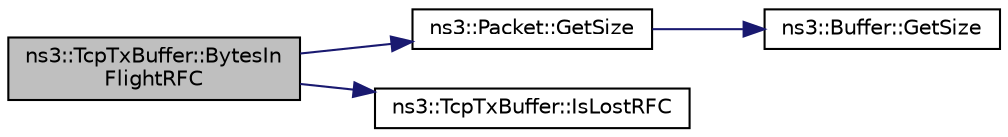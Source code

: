 digraph "ns3::TcpTxBuffer::BytesInFlightRFC"
{
 // LATEX_PDF_SIZE
  edge [fontname="Helvetica",fontsize="10",labelfontname="Helvetica",labelfontsize="10"];
  node [fontname="Helvetica",fontsize="10",shape=record];
  rankdir="LR";
  Node1 [label="ns3::TcpTxBuffer::BytesIn\lFlightRFC",height=0.2,width=0.4,color="black", fillcolor="grey75", style="filled", fontcolor="black",tooltip="Calculate the number of bytes in flight per RFC 6675."];
  Node1 -> Node2 [color="midnightblue",fontsize="10",style="solid",fontname="Helvetica"];
  Node2 [label="ns3::Packet::GetSize",height=0.2,width=0.4,color="black", fillcolor="white", style="filled",URL="$classns3_1_1_packet.html#afff7cb1ff518ee6dc0d424e10a5ad6ec",tooltip="Returns the the size in bytes of the packet (including the zero-filled initial payload)."];
  Node2 -> Node3 [color="midnightblue",fontsize="10",style="solid",fontname="Helvetica"];
  Node3 [label="ns3::Buffer::GetSize",height=0.2,width=0.4,color="black", fillcolor="white", style="filled",URL="$classns3_1_1_buffer.html#a60c9172d2b102f8856c81b2126c8b209",tooltip=" "];
  Node1 -> Node4 [color="midnightblue",fontsize="10",style="solid",fontname="Helvetica"];
  Node4 [label="ns3::TcpTxBuffer::IsLostRFC",height=0.2,width=0.4,color="black", fillcolor="white", style="filled",URL="$classns3_1_1_tcp_tx_buffer.html#a1462f407fd499d74b81e7a3f3eb80b62",tooltip="Decide if a segment is lost based on RFC 6675 algorithm."];
}
